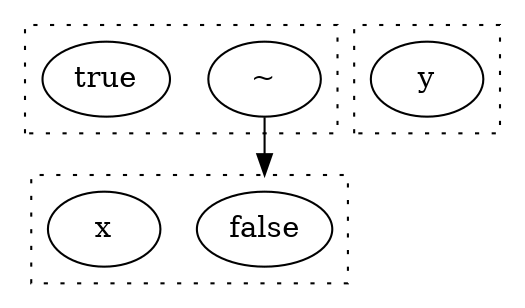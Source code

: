 digraph egraph {
  compound=true
  clusterrank=local
  subgraph cluster_0 {
    style=dotted
    0.0[label = "false"]
    0.1[label = "x"]
  }
  subgraph cluster_2 {
    style=dotted
    2.0[label = "~"]
    2.1[label = "true"]
  }
  subgraph cluster_3 {
    style=dotted
    3.0[label = "y"]
  }
  2.0 -> 0.0 [lhead = cluster_0, ]
}